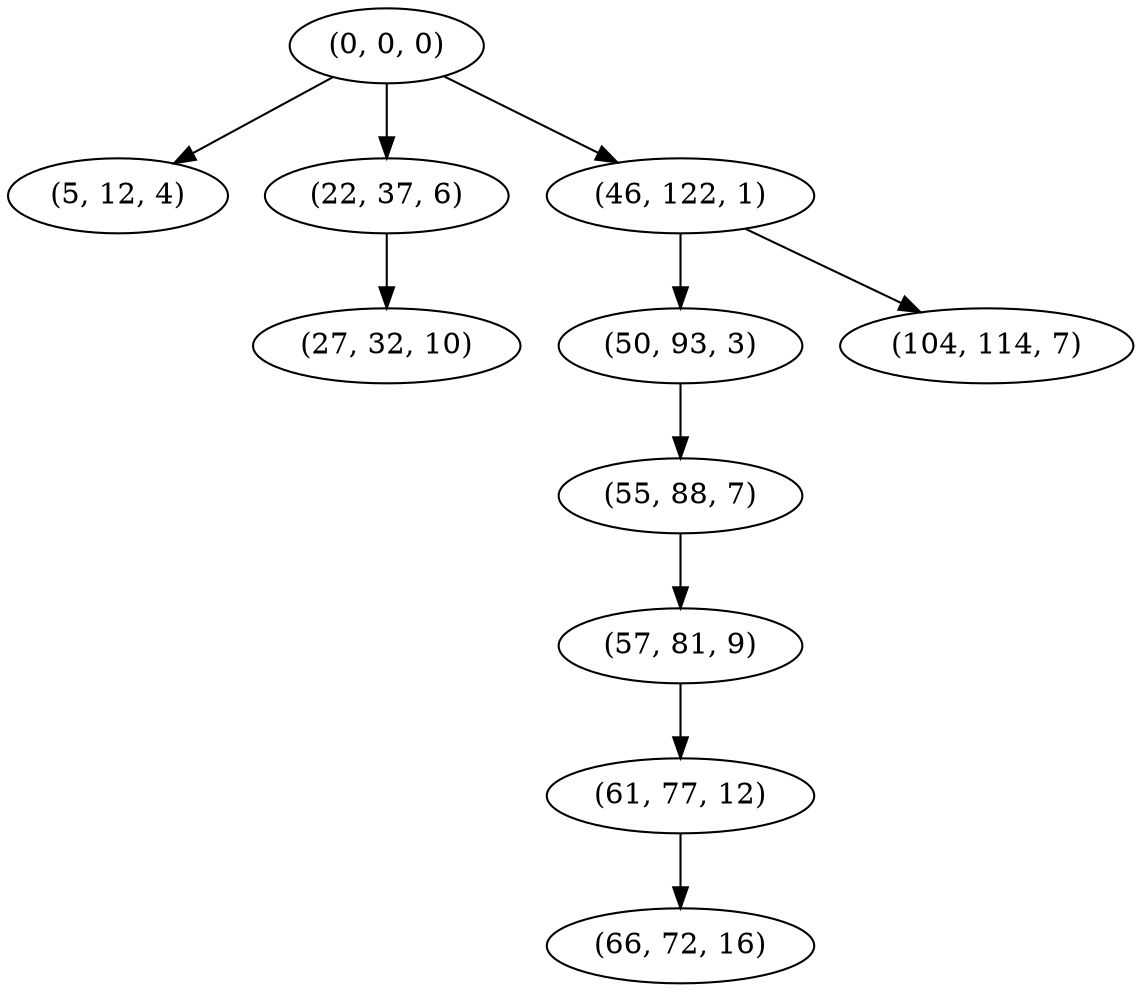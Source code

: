 digraph tree {
    "(0, 0, 0)";
    "(5, 12, 4)";
    "(22, 37, 6)";
    "(27, 32, 10)";
    "(46, 122, 1)";
    "(50, 93, 3)";
    "(55, 88, 7)";
    "(57, 81, 9)";
    "(61, 77, 12)";
    "(66, 72, 16)";
    "(104, 114, 7)";
    "(0, 0, 0)" -> "(5, 12, 4)";
    "(0, 0, 0)" -> "(22, 37, 6)";
    "(0, 0, 0)" -> "(46, 122, 1)";
    "(22, 37, 6)" -> "(27, 32, 10)";
    "(46, 122, 1)" -> "(50, 93, 3)";
    "(46, 122, 1)" -> "(104, 114, 7)";
    "(50, 93, 3)" -> "(55, 88, 7)";
    "(55, 88, 7)" -> "(57, 81, 9)";
    "(57, 81, 9)" -> "(61, 77, 12)";
    "(61, 77, 12)" -> "(66, 72, 16)";
}
